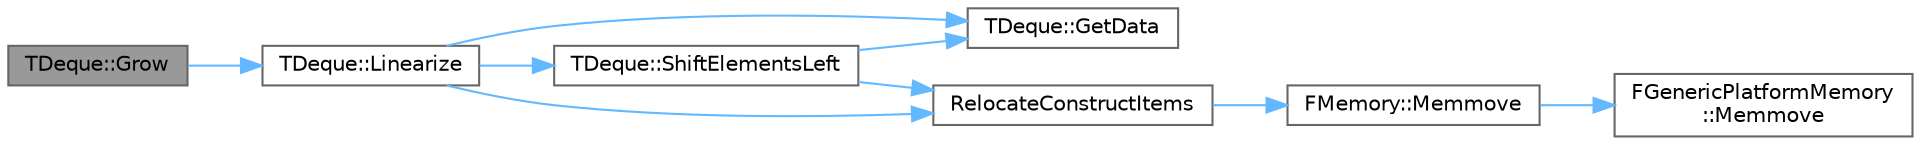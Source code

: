 digraph "TDeque::Grow"
{
 // INTERACTIVE_SVG=YES
 // LATEX_PDF_SIZE
  bgcolor="transparent";
  edge [fontname=Helvetica,fontsize=10,labelfontname=Helvetica,labelfontsize=10];
  node [fontname=Helvetica,fontsize=10,shape=box,height=0.2,width=0.4];
  rankdir="LR";
  Node1 [id="Node000001",label="TDeque::Grow",height=0.2,width=0.4,color="gray40", fillcolor="grey60", style="filled", fontcolor="black",tooltip="Grows the container's storage to the parameter capacity value."];
  Node1 -> Node2 [id="edge1_Node000001_Node000002",color="steelblue1",style="solid",tooltip=" "];
  Node2 [id="Node000002",label="TDeque::Linearize",height=0.2,width=0.4,color="grey40", fillcolor="white", style="filled",URL="$dd/df8/classTDeque.html#a7dccdc8fc45c08eaf166d043a960b2de",tooltip="Shifts the contained range to the beginning of the storage so it's linear."];
  Node2 -> Node3 [id="edge2_Node000002_Node000003",color="steelblue1",style="solid",tooltip=" "];
  Node3 [id="Node000003",label="TDeque::GetData",height=0.2,width=0.4,color="grey40", fillcolor="white", style="filled",URL="$dd/df8/classTDeque.html#ae8c1ea114357c2480e35439759dc1ebb",tooltip=" "];
  Node2 -> Node4 [id="edge3_Node000002_Node000004",color="steelblue1",style="solid",tooltip=" "];
  Node4 [id="Node000004",label="RelocateConstructItems",height=0.2,width=0.4,color="grey40", fillcolor="white", style="filled",URL="$db/dea/MemoryOps_8h.html#ad26b4943c0245a6d447b3f69bfdbbf35",tooltip="Relocates a range of items to a new memory location as a new type."];
  Node4 -> Node5 [id="edge4_Node000004_Node000005",color="steelblue1",style="solid",tooltip=" "];
  Node5 [id="Node000005",label="FMemory::Memmove",height=0.2,width=0.4,color="grey40", fillcolor="white", style="filled",URL="$de/d4a/structFMemory.html#a79d3be0945272bfb7e90a7f627c417e4",tooltip=" "];
  Node5 -> Node6 [id="edge5_Node000005_Node000006",color="steelblue1",style="solid",tooltip=" "];
  Node6 [id="Node000006",label="FGenericPlatformMemory\l::Memmove",height=0.2,width=0.4,color="grey40", fillcolor="white", style="filled",URL="$d3/dfd/structFGenericPlatformMemory.html#a6764c99e53febebbd69236190a4675bd",tooltip="Copies count bytes of characters from Src to Dest."];
  Node2 -> Node7 [id="edge6_Node000002_Node000007",color="steelblue1",style="solid",tooltip=" "];
  Node7 [id="Node000007",label="TDeque::ShiftElementsLeft",height=0.2,width=0.4,color="grey40", fillcolor="white", style="filled",URL="$dd/df8/classTDeque.html#a11074d2f7c0cc7ccfd2158fd68f3779f",tooltip="Moves the parameter number of elements to the left shifting the head to the beginning of the storage."];
  Node7 -> Node3 [id="edge7_Node000007_Node000003",color="steelblue1",style="solid",tooltip=" "];
  Node7 -> Node4 [id="edge8_Node000007_Node000004",color="steelblue1",style="solid",tooltip=" "];
}
